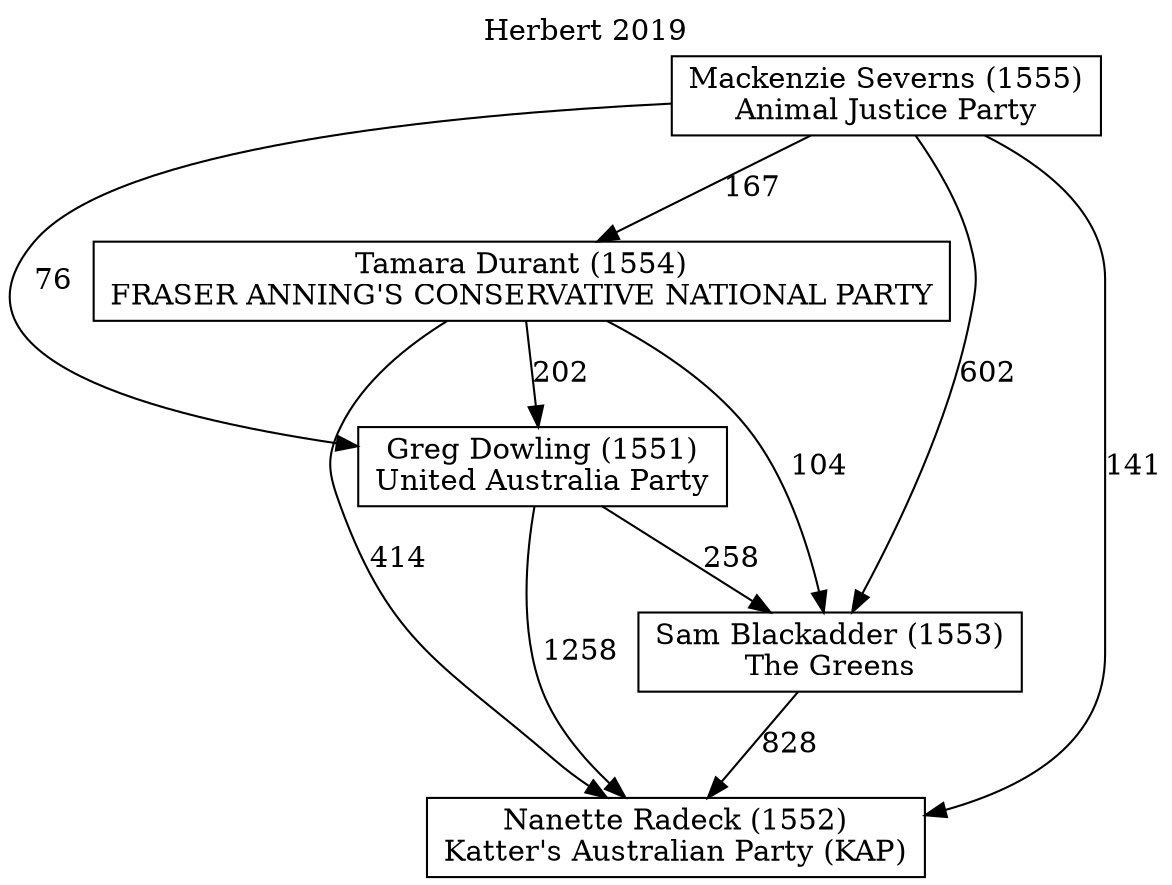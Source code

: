 // House preference flow
digraph "Nanette Radeck (1552)_Herbert_2019" {
	graph [label="Herbert 2019" labelloc=t mclimit=10]
	node [shape=box]
	"Nanette Radeck (1552)" [label="Nanette Radeck (1552)
Katter's Australian Party (KAP)"]
	"Sam Blackadder (1553)" [label="Sam Blackadder (1553)
The Greens"]
	"Greg Dowling (1551)" [label="Greg Dowling (1551)
United Australia Party"]
	"Tamara Durant (1554)" [label="Tamara Durant (1554)
FRASER ANNING'S CONSERVATIVE NATIONAL PARTY"]
	"Mackenzie Severns (1555)" [label="Mackenzie Severns (1555)
Animal Justice Party"]
	"Sam Blackadder (1553)" -> "Nanette Radeck (1552)" [label=828]
	"Greg Dowling (1551)" -> "Sam Blackadder (1553)" [label=258]
	"Tamara Durant (1554)" -> "Greg Dowling (1551)" [label=202]
	"Mackenzie Severns (1555)" -> "Tamara Durant (1554)" [label=167]
	"Greg Dowling (1551)" -> "Nanette Radeck (1552)" [label=1258]
	"Tamara Durant (1554)" -> "Nanette Radeck (1552)" [label=414]
	"Mackenzie Severns (1555)" -> "Nanette Radeck (1552)" [label=141]
	"Mackenzie Severns (1555)" -> "Greg Dowling (1551)" [label=76]
	"Tamara Durant (1554)" -> "Sam Blackadder (1553)" [label=104]
	"Mackenzie Severns (1555)" -> "Sam Blackadder (1553)" [label=602]
}
